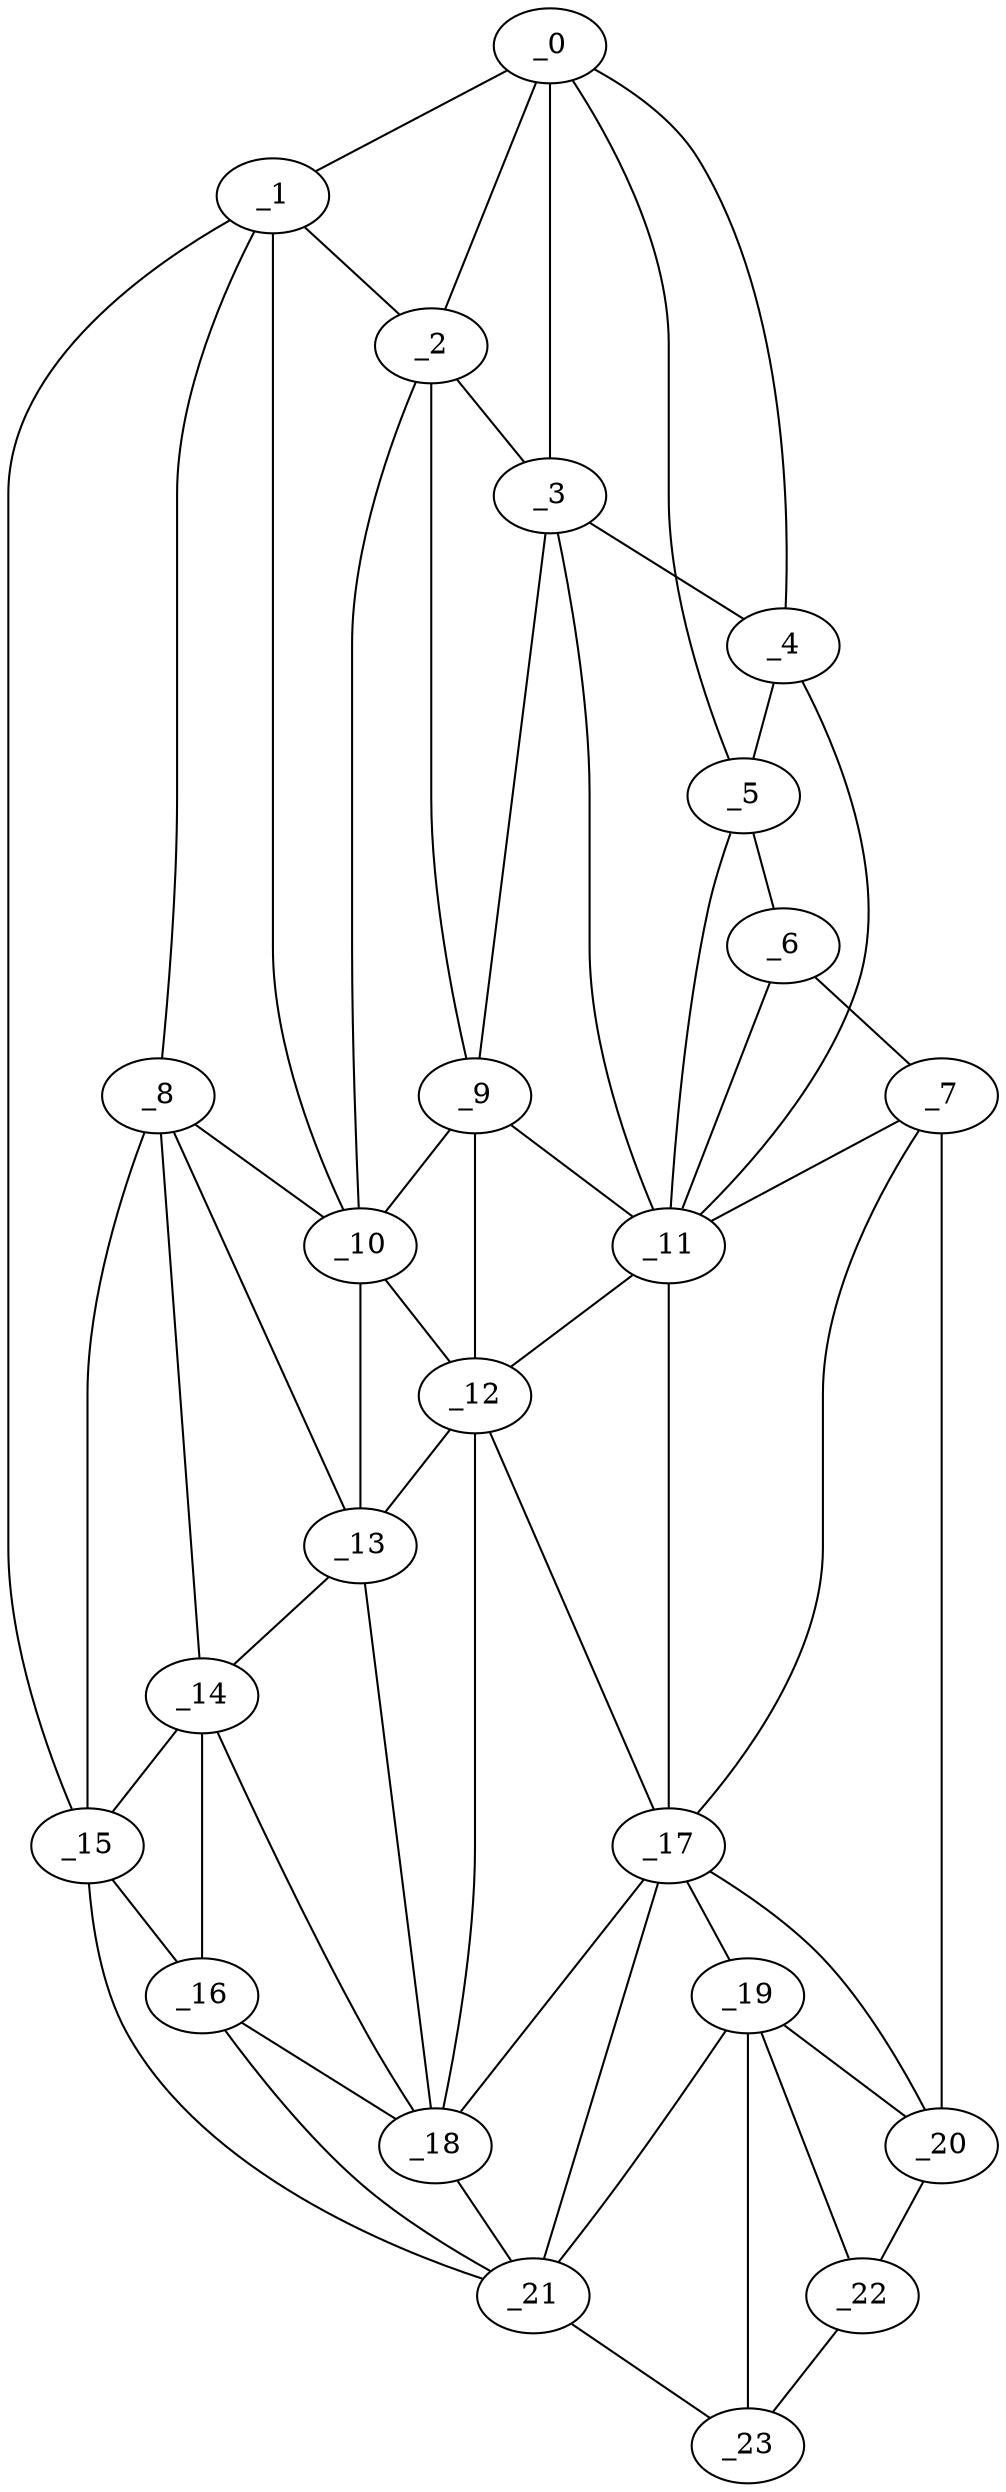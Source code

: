 graph "obj78__90.gxl" {
	_0	 [x=7,
		y=65];
	_1	 [x=12,
		y=74];
	_0 -- _1	 [valence=1];
	_2	 [x=18,
		y=62];
	_0 -- _2	 [valence=1];
	_3	 [x=22,
		y=50];
	_0 -- _3	 [valence=2];
	_4	 [x=23,
		y=38];
	_0 -- _4	 [valence=2];
	_5	 [x=25,
		y=25];
	_0 -- _5	 [valence=1];
	_1 -- _2	 [valence=2];
	_8	 [x=34,
		y=88];
	_1 -- _8	 [valence=2];
	_10	 [x=37,
		y=71];
	_1 -- _10	 [valence=1];
	_15	 [x=75,
		y=115];
	_1 -- _15	 [valence=1];
	_2 -- _3	 [valence=1];
	_9	 [x=37,
		y=62];
	_2 -- _9	 [valence=2];
	_2 -- _10	 [valence=1];
	_3 -- _4	 [valence=1];
	_3 -- _9	 [valence=2];
	_11	 [x=47,
		y=38];
	_3 -- _11	 [valence=1];
	_4 -- _5	 [valence=1];
	_4 -- _11	 [valence=2];
	_6	 [x=29,
		y=19];
	_5 -- _6	 [valence=1];
	_5 -- _11	 [valence=2];
	_7	 [x=34,
		y=13];
	_6 -- _7	 [valence=1];
	_6 -- _11	 [valence=1];
	_7 -- _11	 [valence=2];
	_17	 [x=79,
		y=38];
	_7 -- _17	 [valence=1];
	_20	 [x=99,
		y=23];
	_7 -- _20	 [valence=1];
	_8 -- _10	 [valence=2];
	_13	 [x=54,
		y=85];
	_8 -- _13	 [valence=1];
	_14	 [x=64,
		y=98];
	_8 -- _14	 [valence=2];
	_8 -- _15	 [valence=2];
	_9 -- _10	 [valence=2];
	_9 -- _11	 [valence=2];
	_12	 [x=47,
		y=62];
	_9 -- _12	 [valence=1];
	_10 -- _12	 [valence=2];
	_10 -- _13	 [valence=2];
	_11 -- _12	 [valence=2];
	_11 -- _17	 [valence=2];
	_12 -- _13	 [valence=1];
	_12 -- _17	 [valence=2];
	_18	 [x=80,
		y=80];
	_12 -- _18	 [valence=2];
	_13 -- _14	 [valence=2];
	_13 -- _18	 [valence=1];
	_14 -- _15	 [valence=1];
	_16	 [x=78,
		y=110];
	_14 -- _16	 [valence=2];
	_14 -- _18	 [valence=2];
	_15 -- _16	 [valence=2];
	_21	 [x=108,
		y=68];
	_15 -- _21	 [valence=1];
	_16 -- _18	 [valence=2];
	_16 -- _21	 [valence=2];
	_17 -- _18	 [valence=1];
	_19	 [x=96,
		y=35];
	_17 -- _19	 [valence=1];
	_17 -- _20	 [valence=2];
	_17 -- _21	 [valence=2];
	_18 -- _21	 [valence=2];
	_19 -- _20	 [valence=2];
	_19 -- _21	 [valence=1];
	_22	 [x=109,
		y=35];
	_19 -- _22	 [valence=1];
	_23	 [x=112,
		y=45];
	_19 -- _23	 [valence=2];
	_20 -- _22	 [valence=1];
	_21 -- _23	 [valence=1];
	_22 -- _23	 [valence=1];
}
